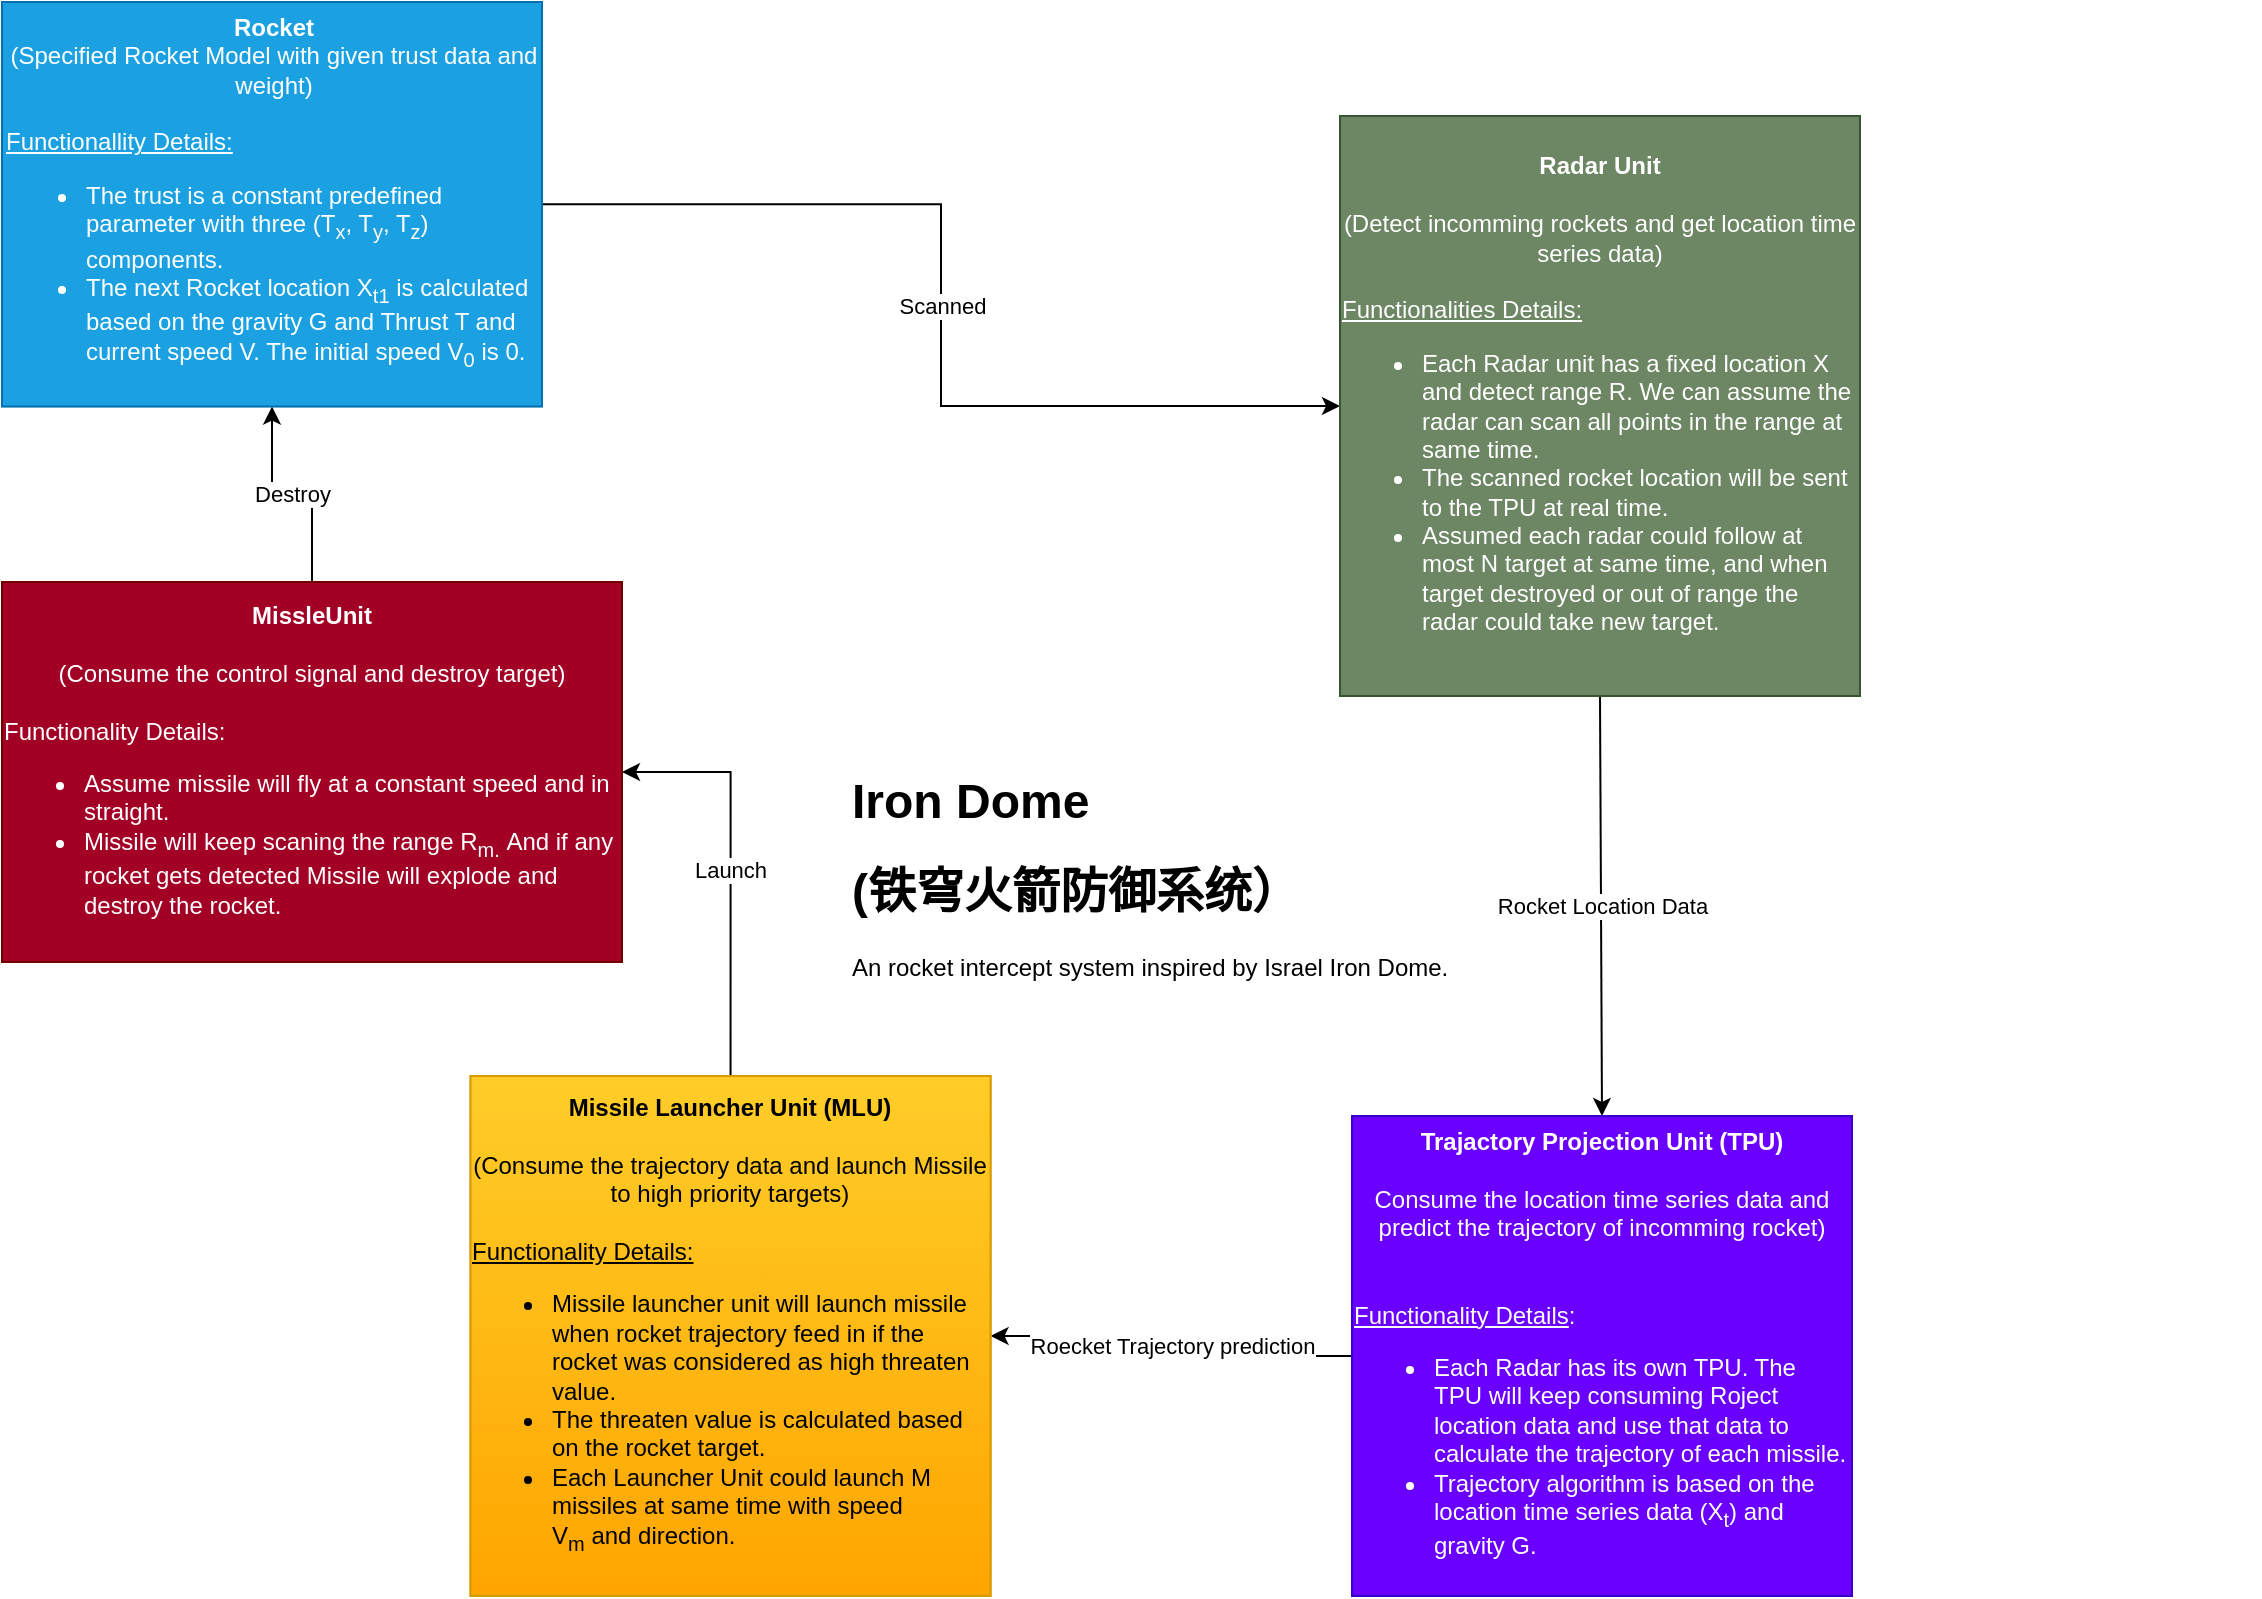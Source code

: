 <mxfile version="14.6.13" type="device" pages="2"><diagram id="t6cek9mVNYVDmF_7JW2O" name="System Components"><mxGraphModel dx="1089" dy="1677" grid="1" gridSize="10" guides="1" tooltips="1" connect="1" arrows="1" fold="1" page="1" pageScale="1" pageWidth="1169" pageHeight="827" math="0" shadow="0"><root><mxCell id="0"/><mxCell id="1" parent="0"/><mxCell id="uVsEm6DqayIkY4-9wiOn-18" value="Scanned" style="edgeStyle=orthogonalEdgeStyle;rounded=0;orthogonalLoop=1;jettySize=auto;html=1;exitX=1;exitY=0.5;exitDx=0;exitDy=0;entryX=0;entryY=0.5;entryDx=0;entryDy=0;" parent="1" source="uVsEm6DqayIkY4-9wiOn-17" target="uVsEm6DqayIkY4-9wiOn-1" edge="1"><mxGeometry relative="1" as="geometry"/></mxCell><mxCell id="UrhzViLAPvcLROTH6dVJ-7" value="Launch" style="edgeStyle=orthogonalEdgeStyle;rounded=0;orthogonalLoop=1;jettySize=auto;html=1;exitX=0.5;exitY=0;exitDx=0;exitDy=0;entryX=1;entryY=0.5;entryDx=0;entryDy=0;" parent="1" source="uVsEm6DqayIkY4-9wiOn-3" target="uVsEm6DqayIkY4-9wiOn-4" edge="1"><mxGeometry relative="1" as="geometry"/></mxCell><mxCell id="UrhzViLAPvcLROTH6dVJ-5" value="Destroy" style="edgeStyle=orthogonalEdgeStyle;rounded=0;orthogonalLoop=1;jettySize=auto;html=1;exitX=0.5;exitY=0;exitDx=0;exitDy=0;entryX=0.5;entryY=1;entryDx=0;entryDy=0;" parent="1" source="uVsEm6DqayIkY4-9wiOn-4" target="uVsEm6DqayIkY4-9wiOn-17" edge="1"><mxGeometry relative="1" as="geometry"/></mxCell><mxCell id="uVsEm6DqayIkY4-9wiOn-13" value="" style="endArrow=classic;html=1;exitX=0.5;exitY=1;exitDx=0;exitDy=0;entryX=0.5;entryY=0;entryDx=0;entryDy=0;" parent="1" source="uVsEm6DqayIkY4-9wiOn-1" target="uVsEm6DqayIkY4-9wiOn-2" edge="1"><mxGeometry relative="1" as="geometry"><mxPoint x="668.05" y="-270.97" as="sourcePoint"/><mxPoint x="768.05" y="-270.97" as="targetPoint"/></mxGeometry></mxCell><mxCell id="uVsEm6DqayIkY4-9wiOn-14" value="Rocket Location Data" style="edgeLabel;resizable=0;html=1;align=center;verticalAlign=middle;" parent="uVsEm6DqayIkY4-9wiOn-13" connectable="0" vertex="1"><mxGeometry relative="1" as="geometry"/></mxCell><mxCell id="UrhzViLAPvcLROTH6dVJ-3" value="Roecket Trajectory prediction" style="edgeStyle=orthogonalEdgeStyle;rounded=0;orthogonalLoop=1;jettySize=auto;html=1;exitX=0;exitY=0.5;exitDx=0;exitDy=0;entryX=1;entryY=0.5;entryDx=0;entryDy=0;" parent="1" source="uVsEm6DqayIkY4-9wiOn-2" target="uVsEm6DqayIkY4-9wiOn-3" edge="1"><mxGeometry relative="1" as="geometry"/></mxCell><mxCell id="uVsEm6DqayIkY4-9wiOn-12" value="" style="shape=image;imageAspect=0;aspect=fixed;verticalLabelPosition=bottom;verticalAlign=top;image=https://estonianworld.com/wp-content/uploads/2017/10/radar-shutterstock_391163704.jpg;" parent="1" vertex="1"><mxGeometry x="960" y="-590.0" width="164.11" height="115.2" as="geometry"/></mxCell><mxCell id="UrhzViLAPvcLROTH6dVJ-2" value="" style="group;fillColor=#6a00ff;strokeColor=#3700CC;fontColor=#ffffff;" parent="1" vertex="1" connectable="0"><mxGeometry x="706" y="-270" width="250" height="240" as="geometry"/></mxCell><mxCell id="uVsEm6DqayIkY4-9wiOn-2" value="&lt;b&gt;Trajactory Projection Unit (TPU)&lt;/b&gt;&lt;br&gt;&lt;br&gt;Consume the location time series data and predict the trajectory of incomming rocket)&lt;br&gt;&lt;br&gt;&lt;br&gt;&lt;div style=&quot;text-align: left&quot;&gt;&lt;u&gt;Functionality Details&lt;/u&gt;&lt;span&gt;:&lt;/span&gt;&lt;/div&gt;&lt;div style=&quot;text-align: left&quot;&gt;&lt;ul&gt;&lt;li&gt;Each Radar has its own TPU. The TPU will keep consuming Roject location data and use that data to calculate the trajectory of each missile.&lt;/li&gt;&lt;li&gt;Trajectory algorithm is based on the location time series data (X&lt;sub&gt;t&lt;/sub&gt;) and gravity G.&lt;/li&gt;&lt;/ul&gt;&lt;/div&gt;" style="whiteSpace=wrap;html=1;rounded=0;fillColor=#6a00ff;strokeColor=#3700CC;fontColor=#ffffff;" parent="UrhzViLAPvcLROTH6dVJ-2" vertex="1"><mxGeometry width="250" height="240" as="geometry"/></mxCell><mxCell id="uVsEm6DqayIkY4-9wiOn-25" value="" style="shape=image;imageAspect=0;aspect=fixed;verticalLabelPosition=bottom;verticalAlign=top;image=https://qph.fs.quoracdn.net/main-qimg-97d4a2b2a8d1291bf165a38c2d649a5c-c;" parent="1" vertex="1"><mxGeometry x="960" y="-145.77" width="200" height="115.77" as="geometry"/></mxCell><mxCell id="UrhzViLAPvcLROTH6dVJ-8" value="" style="group;gradientColor=#ffa500;fillColor=#ffcd28;strokeColor=#d79b00;" parent="1" vertex="1" connectable="0"><mxGeometry x="265.27" y="-290" width="260" height="260" as="geometry"/></mxCell><mxCell id="uVsEm6DqayIkY4-9wiOn-3" value="&lt;b&gt;Missile Launcher Unit (MLU)&lt;/b&gt;&lt;br&gt;&lt;br&gt;(Consume the trajectory data and launch Missile to high priority targets)&lt;br&gt;&lt;br&gt;&lt;div style=&quot;text-align: left&quot;&gt;&lt;u&gt;Functionality Details:&lt;/u&gt;&lt;/div&gt;&lt;div style=&quot;text-align: left&quot;&gt;&lt;ul&gt;&lt;li&gt;Missile launcher unit will launch missile when rocket trajectory feed in if the rocket was considered as high threaten value.&lt;/li&gt;&lt;li&gt;The threaten value is calculated based on the rocket target.&lt;/li&gt;&lt;li&gt;Each Launcher Unit could launch M missiles at same time with speed V&lt;sub&gt;m&lt;/sub&gt;&amp;nbsp;and direction.&lt;/li&gt;&lt;/ul&gt;&lt;/div&gt;" style="whiteSpace=wrap;html=1;rounded=0;fillColor=#ffcd28;strokeColor=#d79b00;gradientColor=#ffa500;" parent="UrhzViLAPvcLROTH6dVJ-8" vertex="1"><mxGeometry width="260" height="260" as="geometry"/></mxCell><mxCell id="uVsEm6DqayIkY4-9wiOn-4" value="&lt;b&gt;MissleUnit&lt;/b&gt;&lt;br&gt;&lt;br&gt;(Consume the control signal and destroy target)&lt;br&gt;&lt;div style=&quot;text-align: left&quot;&gt;&lt;br&gt;&lt;/div&gt;&lt;div style=&quot;text-align: left&quot;&gt;Functionality Details:&lt;/div&gt;&lt;div style=&quot;text-align: left&quot;&gt;&lt;ul&gt;&lt;li&gt;Assume missile will fly at a constant speed and in straight.&lt;/li&gt;&lt;li&gt;Missile will keep scaning the range R&lt;sub&gt;m.&lt;/sub&gt;&amp;nbsp;And if any rocket gets detected Missile will explode and destroy the rocket.&lt;/li&gt;&lt;/ul&gt;&lt;/div&gt;" style="whiteSpace=wrap;html=1;rounded=0;fillColor=#a20025;strokeColor=#6F0000;container=0;fontColor=#ffffff;" parent="1" vertex="1"><mxGeometry x="31" y="-537" width="310" height="190" as="geometry"/></mxCell><mxCell id="UrhzViLAPvcLROTH6dVJ-6" value="" style="shape=image;imageAspect=0;aspect=fixed;verticalLabelPosition=bottom;verticalAlign=top;image=https://th.bing.com/th/id/R8c07d1824d9f135e0334da78c1a81f88?rik=8%2f23NagYECErTQ&amp;riu=http%3a%2f%2fpop.h-cdn.co%2fassets%2f17%2f07%2f1487101474-oxxpl.jpg&amp;ehk=%2bndYZhJ9Gw%2bh2UzoPOQ5dxtCn3xs4HiAOyX9vMT7t7M%3d&amp;risl=&amp;pid=ImgRaw;container=0;" parent="1" vertex="1"><mxGeometry x="341" y="-537" width="139.7" height="90" as="geometry"/></mxCell><mxCell id="UrhzViLAPvcLROTH6dVJ-15" value="&lt;h1&gt;Iron Dome&amp;nbsp;&lt;/h1&gt;&lt;h1&gt;(铁穹火箭防御系统）&lt;/h1&gt;&lt;p&gt;An rocket intercept system inspired by Israel Iron Dome.&amp;nbsp;&lt;/p&gt;" style="text;html=1;strokeColor=none;fillColor=none;spacing=5;spacingTop=-20;whiteSpace=wrap;overflow=hidden;rounded=0;" parent="1" vertex="1"><mxGeometry x="451" y="-447" width="330" height="120" as="geometry"/></mxCell><mxCell id="UrhzViLAPvcLROTH6dVJ-13" value="" style="shape=image;imageAspect=0;aspect=fixed;verticalLabelPosition=bottom;verticalAlign=top;image=https://armadainternational.com/wp-content/uploads/2018/10/Air-Missile-Defence-Technology.jpg;" parent="1" vertex="1"><mxGeometry x="30" y="-290" width="235.27" height="157" as="geometry"/></mxCell><mxCell id="uVsEm6DqayIkY4-9wiOn-16" value="" style="shape=image;imageAspect=0;aspect=fixed;verticalLabelPosition=bottom;verticalAlign=top;image=https://vid.alarabiya.net/images/2014/07/13/3c9a62ac-b528-46de-b797-bf7d16080ca4/3c9a62ac-b528-46de-b797-bf7d16080ca4_16x9_600x338.jpg;rotation=-180;" parent="1" vertex="1"><mxGeometry x="301" y="-810.92" width="153.29" height="86.08" as="geometry"/></mxCell><mxCell id="uVsEm6DqayIkY4-9wiOn-17" value="&lt;div style=&quot;text-align: center&quot;&gt;&lt;b&gt;Rocket&lt;/b&gt;&lt;/div&gt;&lt;div style=&quot;text-align: center&quot;&gt;&lt;span&gt;(Specified Rocket Model with given trust data and weight)&lt;/span&gt;&lt;/div&gt;&lt;div style=&quot;text-align: center&quot;&gt;&lt;br&gt;&lt;/div&gt;&lt;u&gt;Functionallity Details:&lt;/u&gt;&lt;br&gt;&lt;ul&gt;&lt;li&gt;The trust is a constant predefined parameter with three (T&lt;sub&gt;x&lt;/sub&gt;, T&lt;sub&gt;y&lt;/sub&gt;, T&lt;sub&gt;z&lt;/sub&gt;) components.&amp;nbsp;&lt;/li&gt;&lt;li&gt;The next Rocket location X&lt;sub&gt;t1&lt;/sub&gt;&amp;nbsp;is calculated based on the gravity G and Thrust T and current speed V. The initial speed V&lt;sub&gt;0&lt;/sub&gt;&amp;nbsp;is 0.&lt;/li&gt;&lt;/ul&gt;" style="rounded=0;whiteSpace=wrap;html=1;fillColor=#1ba1e2;strokeColor=#006EAF;align=left;fontColor=#ffffff;" parent="1" vertex="1"><mxGeometry x="31" y="-827" width="270" height="202.28" as="geometry"/></mxCell><mxCell id="uVsEm6DqayIkY4-9wiOn-1" value="&lt;b&gt;Radar Unit&lt;br&gt;&lt;/b&gt;&lt;br&gt;(Detect incomming rockets and get location time series data)&lt;br&gt;&lt;br&gt;&lt;div style=&quot;text-align: left&quot;&gt;&lt;u&gt;Functionalities Details:&lt;/u&gt;&lt;/div&gt;&lt;ul&gt;&lt;li style=&quot;text-align: left&quot;&gt;Each Radar unit has a fixed location X and detect range R. We can assume the radar can scan all points in the range at same time.&lt;/li&gt;&lt;li style=&quot;text-align: left&quot;&gt;The scanned rocket location will be sent to the TPU at real time.&lt;/li&gt;&lt;li style=&quot;text-align: left&quot;&gt;Assumed each radar could follow at most N target at same time, and when target destroyed or out of range the radar could take new target.&lt;/li&gt;&lt;/ul&gt;" style="rounded=0;whiteSpace=wrap;html=1;fillColor=#6d8764;strokeColor=#3A5431;fontColor=#ffffff;container=0;" parent="1" vertex="1"><mxGeometry x="700" y="-770" width="260" height="290" as="geometry"/></mxCell></root></mxGraphModel></diagram><diagram id="WRG-QioS5F_nbgUIJD9V" name="Radar system"><mxGraphModel dx="1789" dy="939" grid="1" gridSize="10" guides="1" tooltips="1" connect="1" arrows="1" fold="1" page="1" pageScale="1" pageWidth="1169" pageHeight="827" math="0" shadow="0">&#xa;            <root>&#xa;                <mxCell id="ZTljs47-niaBooZFb6Py-0"/>&#xa;                <mxCell id="ZTljs47-niaBooZFb6Py-1" parent="ZTljs47-niaBooZFb6Py-0"/>&#xa;                <mxCell id="IpiUjHQryHRyjLn4dgbO-1" value="&lt;h1&gt;雷达系统&lt;/h1&gt;&lt;p&gt;雷达系统是整个系统的眼睛，负责探测和捕获来袭火箭的位置数据并持续传输给TPU用于轨迹预测&lt;/p&gt;" style="text;html=1;strokeColor=none;fillColor=none;spacing=5;spacingTop=-20;whiteSpace=wrap;overflow=hidden;rounded=0;" parent="ZTljs47-niaBooZFb6Py-1" vertex="1">&#xa;                    <mxGeometry x="10" y="10" width="190" height="120" as="geometry"/>&#xa;                </mxCell>&#xa;                <mxCell id="iozYLPgK-WfnD_4r8Pd8-0" value="RaderUnit" style="swimlane;fontStyle=1;align=center;verticalAlign=top;childLayout=stackLayout;horizontal=1;startSize=26;horizontalStack=0;resizeParent=1;resizeParentMax=0;resizeLast=0;collapsible=1;marginBottom=0;" parent="ZTljs47-niaBooZFb6Py-1" vertex="1">&#xa;                    <mxGeometry x="10" y="560" width="350" height="124" as="geometry"/>&#xa;                </mxCell>&#xa;                <mxCell id="iozYLPgK-WfnD_4r8Pd8-1" value="+ Location&#10;+ DetectRange&#10;+ ScanInterval" style="text;strokeColor=none;fillColor=none;align=left;verticalAlign=top;spacingLeft=4;spacingRight=4;overflow=hidden;rotatable=0;points=[[0,0.5],[1,0.5]];portConstraint=eastwest;" parent="iozYLPgK-WfnD_4r8Pd8-0" vertex="1">&#xa;                    <mxGeometry y="26" width="350" height="64" as="geometry"/>&#xa;                </mxCell>&#xa;                <mxCell id="iozYLPgK-WfnD_4r8Pd8-2" value="" style="line;strokeWidth=1;fillColor=none;align=left;verticalAlign=middle;spacingTop=-1;spacingLeft=3;spacingRight=3;rotatable=0;labelPosition=right;points=[];portConstraint=eastwest;" parent="iozYLPgK-WfnD_4r8Pd8-0" vertex="1">&#xa;                    <mxGeometry y="90" width="350" height="8" as="geometry"/>&#xa;                </mxCell>&#xa;                <mxCell id="iozYLPgK-WfnD_4r8Pd8-3" value="+ Subscribe() : List&lt;Positions&gt;" style="text;strokeColor=none;fillColor=none;align=left;verticalAlign=top;spacingLeft=4;spacingRight=4;overflow=hidden;rotatable=0;points=[[0,0.5],[1,0.5]];portConstraint=eastwest;" parent="iozYLPgK-WfnD_4r8Pd8-0" vertex="1">&#xa;                    <mxGeometry y="98" width="350" height="26" as="geometry"/>&#xa;                </mxCell>&#xa;                <mxCell id="iozYLPgK-WfnD_4r8Pd8-5" value="探测范围" style="ellipse;whiteSpace=wrap;html=1;aspect=fixed;dashed=1;fillColor=none;" parent="ZTljs47-niaBooZFb6Py-1" vertex="1">&#xa;                    <mxGeometry x="340" y="100" width="470" height="470" as="geometry"/>&#xa;                </mxCell>&#xa;                <mxCell id="iozYLPgK-WfnD_4r8Pd8-8" value="火箭" style="ellipse;whiteSpace=wrap;html=1;strokeWidth=2;fillWeight=2;hachureGap=8;fillColor=#990000;fillStyle=dots;sketch=1;dashed=1;" parent="ZTljs47-niaBooZFb6Py-1" vertex="1">&#xa;                    <mxGeometry x="900" y="260" width="90" height="20" as="geometry"/>&#xa;                </mxCell>&#xa;                <mxCell id="iozYLPgK-WfnD_4r8Pd8-9" value="火箭飞行轨迹" style="curved=1;endArrow=none;html=1;endFill=0;" parent="ZTljs47-niaBooZFb6Py-1" source="iozYLPgK-WfnD_4r8Pd8-15" edge="1">&#xa;                    <mxGeometry width="50" height="50" relative="1" as="geometry">&#xa;                        <mxPoint x="920" y="270" as="sourcePoint"/>&#xa;                        <mxPoint x="190" y="310" as="targetPoint"/>&#xa;                        <Array as="points"/>&#xa;                    </mxGeometry>&#xa;                </mxCell>&#xa;                <mxCell id="iozYLPgK-WfnD_4r8Pd8-10" value="" style="ellipse;whiteSpace=wrap;html=1;strokeWidth=2;fillWeight=2;hachureGap=8;fillColor=#990000;fillStyle=dots;sketch=1;dashed=1;" parent="ZTljs47-niaBooZFb6Py-1" vertex="1">&#xa;                    <mxGeometry x="510" y="240" width="60" height="20" as="geometry"/>&#xa;                </mxCell>&#xa;                <mxCell id="iozYLPgK-WfnD_4r8Pd8-14" value="火箭飞行轨迹" style="curved=1;endArrow=none;html=1;endFill=0;entryX=1;entryY=0.5;entryDx=0;entryDy=0;" parent="ZTljs47-niaBooZFb6Py-1" source="iozYLPgK-WfnD_4r8Pd8-16" target="iozYLPgK-WfnD_4r8Pd8-10" edge="1">&#xa;                    <mxGeometry width="50" height="50" relative="1" as="geometry">&#xa;                        <mxPoint x="920" y="270" as="sourcePoint"/>&#xa;                        <mxPoint x="260" y="540" as="targetPoint"/>&#xa;                        <Array as="points">&#xa;                            <mxPoint x="590" y="240"/>&#xa;                        </Array>&#xa;                    </mxGeometry>&#xa;                </mxCell>&#xa;                <mxCell id="iozYLPgK-WfnD_4r8Pd8-16" value="" style="ellipse;whiteSpace=wrap;html=1;strokeWidth=2;fillWeight=2;hachureGap=8;fillColor=#990000;fillStyle=dots;sketch=1;dashed=1;" parent="ZTljs47-niaBooZFb6Py-1" vertex="1">&#xa;                    <mxGeometry x="690" y="240" width="50" height="20" as="geometry"/>&#xa;                </mxCell>&#xa;                <mxCell id="iozYLPgK-WfnD_4r8Pd8-17" value="火箭飞行轨迹" style="curved=1;endArrow=none;html=1;endFill=0;entryX=1;entryY=0.5;entryDx=0;entryDy=0;" parent="ZTljs47-niaBooZFb6Py-1" target="iozYLPgK-WfnD_4r8Pd8-16" edge="1">&#xa;                    <mxGeometry width="50" height="50" relative="1" as="geometry">&#xa;                        <mxPoint x="920.0" y="270.0" as="sourcePoint"/>&#xa;                        <mxPoint x="615.0" y="250.0" as="targetPoint"/>&#xa;                        <Array as="points"/>&#xa;                    </mxGeometry>&#xa;                </mxCell>&#xa;                <mxCell id="iozYLPgK-WfnD_4r8Pd8-18" value="(x0, y0, z0)" style="text;html=1;strokeColor=none;fillColor=none;align=center;verticalAlign=middle;whiteSpace=wrap;rounded=0;dashed=1;" parent="ZTljs47-niaBooZFb6Py-1" vertex="1">&#xa;                    <mxGeometry x="672.5" y="270" width="85" height="20" as="geometry"/>&#xa;                </mxCell>&#xa;                <mxCell id="iozYLPgK-WfnD_4r8Pd8-19" value="(x1, y1, z1)" style="text;html=1;strokeColor=none;fillColor=none;align=center;verticalAlign=middle;whiteSpace=wrap;rounded=0;dashed=1;" parent="ZTljs47-niaBooZFb6Py-1" vertex="1">&#xa;                    <mxGeometry x="510" y="210" width="85" height="20" as="geometry"/>&#xa;                </mxCell>&#xa;                <mxCell id="iozYLPgK-WfnD_4r8Pd8-20" value="(x2, y2, z2)" style="text;html=1;strokeColor=none;fillColor=none;align=center;verticalAlign=middle;whiteSpace=wrap;rounded=0;dashed=1;" parent="ZTljs47-niaBooZFb6Py-1" vertex="1">&#xa;                    <mxGeometry x="392.5" y="310" width="85" height="20" as="geometry"/>&#xa;                </mxCell>&#xa;                <mxCell id="iozYLPgK-WfnD_4r8Pd8-21" value="" style="shape=crossbar;whiteSpace=wrap;html=1;rounded=1;fillColor=none;" parent="ZTljs47-niaBooZFb6Py-1" vertex="1">&#xa;                    <mxGeometry x="440" y="380" width="120" height="20" as="geometry"/>&#xa;                </mxCell>&#xa;                <mxCell id="iozYLPgK-WfnD_4r8Pd8-22" value="Detact interval t0" style="text;html=1;strokeColor=none;fillColor=none;align=center;verticalAlign=middle;whiteSpace=wrap;rounded=0;" parent="ZTljs47-niaBooZFb6Py-1" vertex="1">&#xa;                    <mxGeometry x="445" y="400" width="110" height="20" as="geometry"/>&#xa;                </mxCell>&#xa;                <mxCell id="iozYLPgK-WfnD_4r8Pd8-15" value="" style="ellipse;whiteSpace=wrap;html=1;strokeWidth=2;fillWeight=2;hachureGap=8;fillColor=#990000;fillStyle=dots;sketch=1;dashed=1;" parent="ZTljs47-niaBooZFb6Py-1" vertex="1">&#xa;                    <mxGeometry x="410" y="280" width="50" height="20" as="geometry"/>&#xa;                </mxCell>&#xa;                <mxCell id="iozYLPgK-WfnD_4r8Pd8-24" value="火箭飞行轨迹" style="curved=1;endArrow=none;html=1;endFill=0;" parent="ZTljs47-niaBooZFb6Py-1" source="iozYLPgK-WfnD_4r8Pd8-10" target="iozYLPgK-WfnD_4r8Pd8-15" edge="1">&#xa;                    <mxGeometry width="50" height="50" relative="1" as="geometry">&#xa;                        <mxPoint x="527.313" y="259.062" as="sourcePoint"/>&#xa;                        <mxPoint x="190" y="310" as="targetPoint"/>&#xa;                        <Array as="points">&#xa;                            <mxPoint x="470" y="300"/>&#xa;                        </Array>&#xa;                    </mxGeometry>&#xa;                </mxCell>&#xa;            </root>&#xa;        </mxGraphModel></diagram></mxfile>